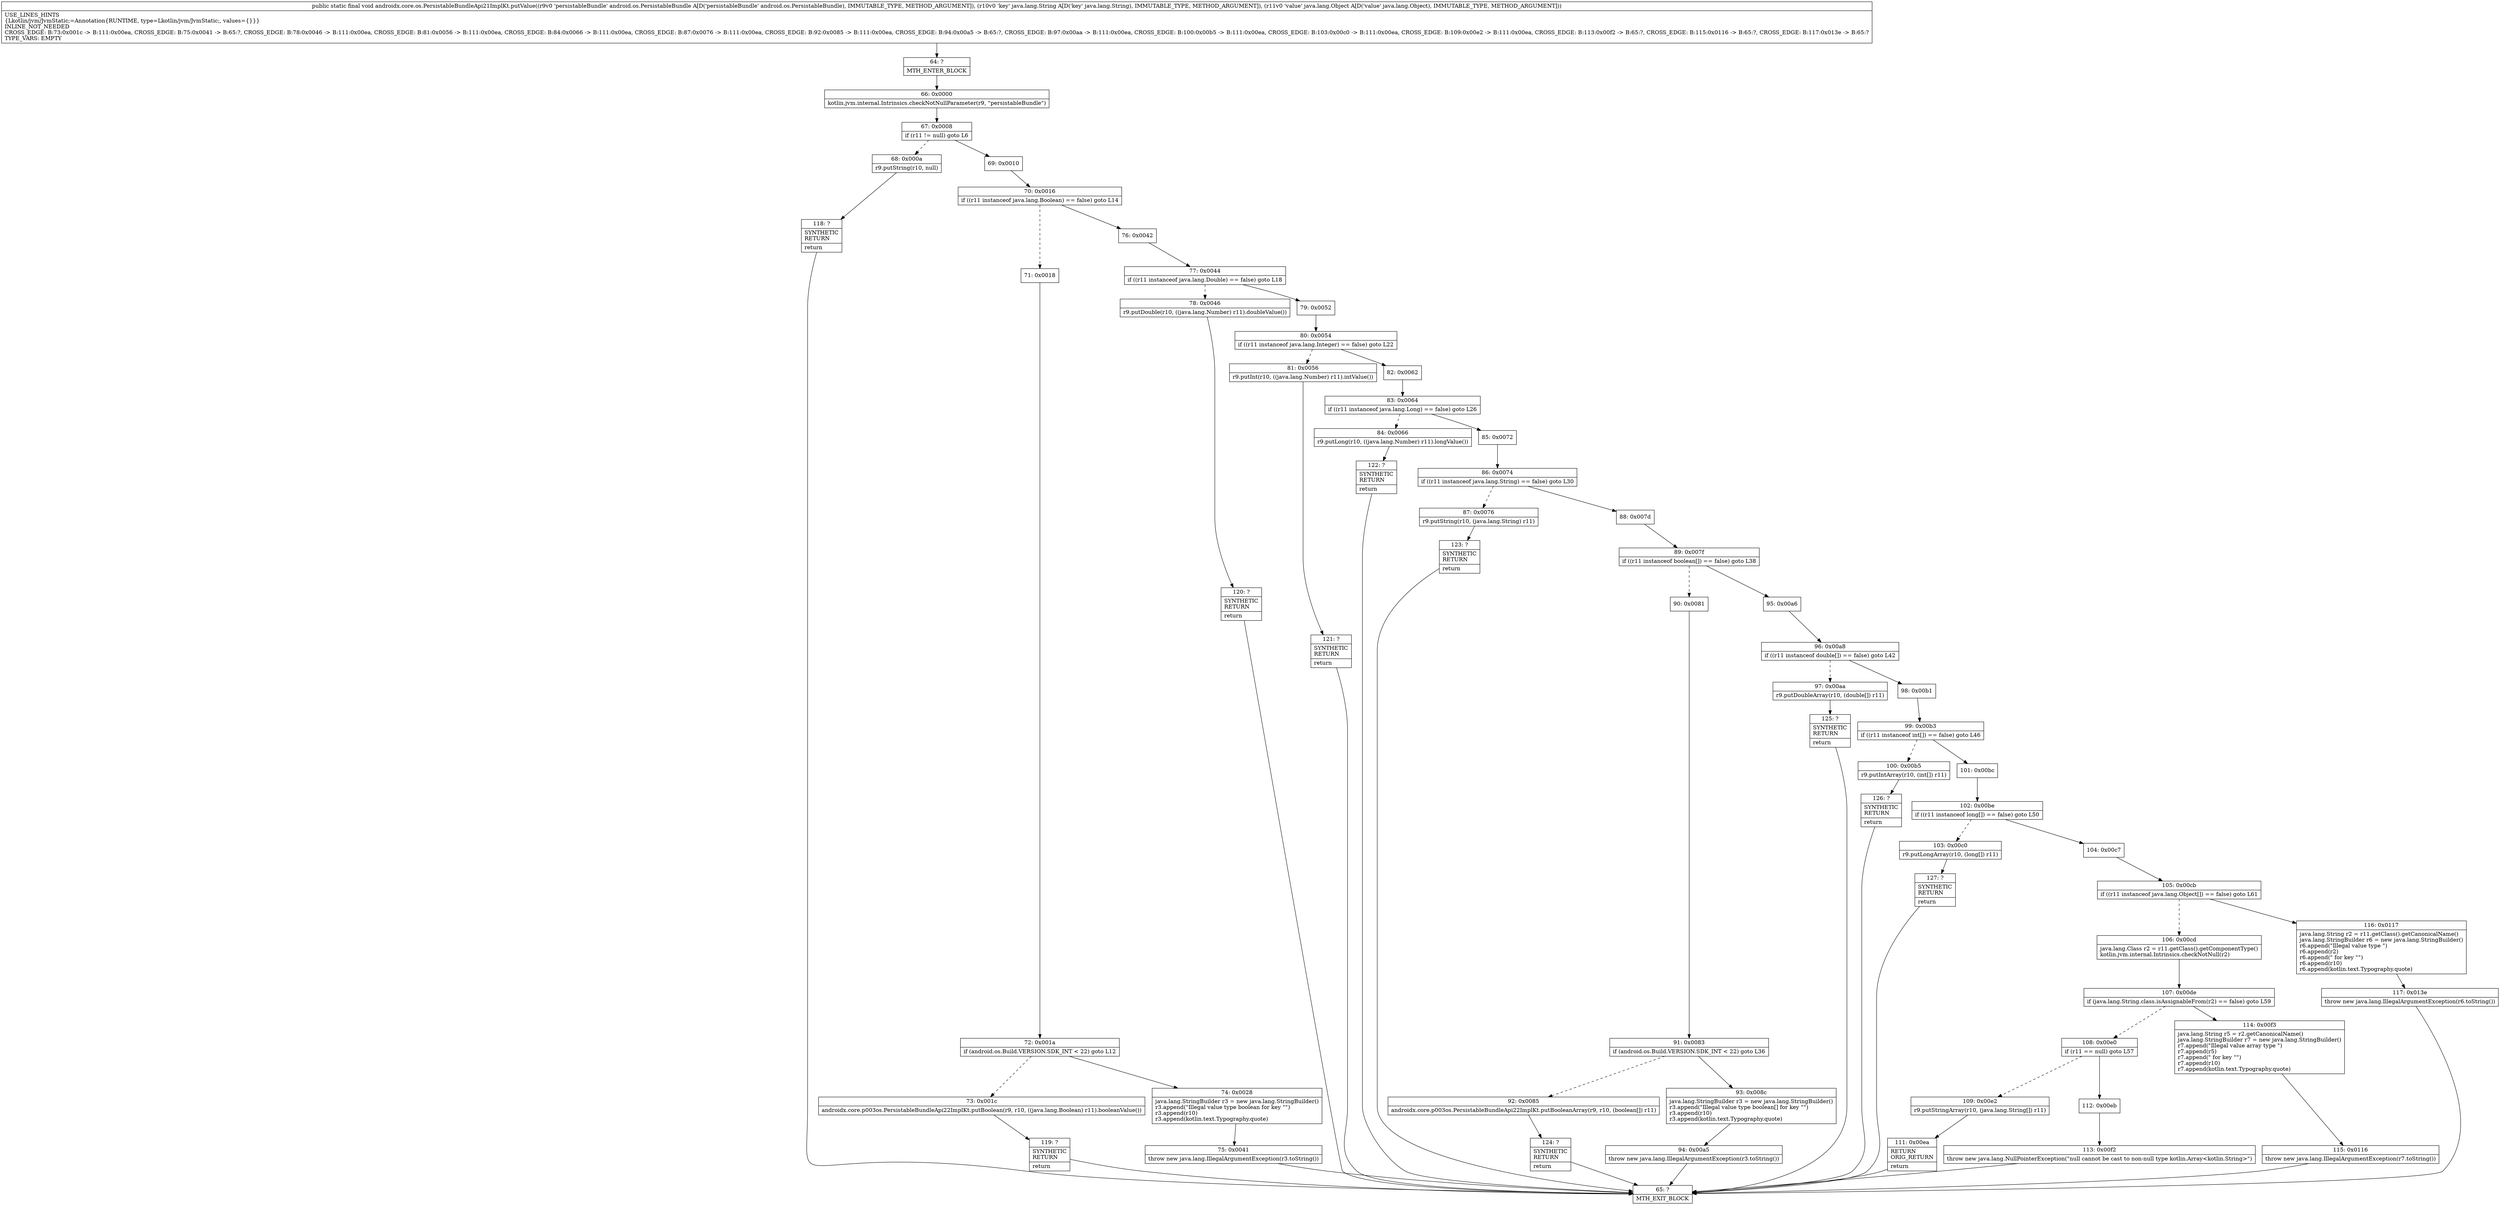 digraph "CFG forandroidx.core.os.PersistableBundleApi21ImplKt.putValue(Landroid\/os\/PersistableBundle;Ljava\/lang\/String;Ljava\/lang\/Object;)V" {
Node_64 [shape=record,label="{64\:\ ?|MTH_ENTER_BLOCK\l}"];
Node_66 [shape=record,label="{66\:\ 0x0000|kotlin.jvm.internal.Intrinsics.checkNotNullParameter(r9, \"persistableBundle\")\l}"];
Node_67 [shape=record,label="{67\:\ 0x0008|if (r11 != null) goto L6\l}"];
Node_68 [shape=record,label="{68\:\ 0x000a|r9.putString(r10, null)\l}"];
Node_118 [shape=record,label="{118\:\ ?|SYNTHETIC\lRETURN\l|return\l}"];
Node_65 [shape=record,label="{65\:\ ?|MTH_EXIT_BLOCK\l}"];
Node_69 [shape=record,label="{69\:\ 0x0010}"];
Node_70 [shape=record,label="{70\:\ 0x0016|if ((r11 instanceof java.lang.Boolean) == false) goto L14\l}"];
Node_71 [shape=record,label="{71\:\ 0x0018}"];
Node_72 [shape=record,label="{72\:\ 0x001a|if (android.os.Build.VERSION.SDK_INT \< 22) goto L12\l}"];
Node_73 [shape=record,label="{73\:\ 0x001c|androidx.core.p003os.PersistableBundleApi22ImplKt.putBoolean(r9, r10, ((java.lang.Boolean) r11).booleanValue())\l}"];
Node_119 [shape=record,label="{119\:\ ?|SYNTHETIC\lRETURN\l|return\l}"];
Node_74 [shape=record,label="{74\:\ 0x0028|java.lang.StringBuilder r3 = new java.lang.StringBuilder()\lr3.append(\"Illegal value type boolean for key \"\")\lr3.append(r10)\lr3.append(kotlin.text.Typography.quote)\l}"];
Node_75 [shape=record,label="{75\:\ 0x0041|throw new java.lang.IllegalArgumentException(r3.toString())\l}"];
Node_76 [shape=record,label="{76\:\ 0x0042}"];
Node_77 [shape=record,label="{77\:\ 0x0044|if ((r11 instanceof java.lang.Double) == false) goto L18\l}"];
Node_78 [shape=record,label="{78\:\ 0x0046|r9.putDouble(r10, ((java.lang.Number) r11).doubleValue())\l}"];
Node_120 [shape=record,label="{120\:\ ?|SYNTHETIC\lRETURN\l|return\l}"];
Node_79 [shape=record,label="{79\:\ 0x0052}"];
Node_80 [shape=record,label="{80\:\ 0x0054|if ((r11 instanceof java.lang.Integer) == false) goto L22\l}"];
Node_81 [shape=record,label="{81\:\ 0x0056|r9.putInt(r10, ((java.lang.Number) r11).intValue())\l}"];
Node_121 [shape=record,label="{121\:\ ?|SYNTHETIC\lRETURN\l|return\l}"];
Node_82 [shape=record,label="{82\:\ 0x0062}"];
Node_83 [shape=record,label="{83\:\ 0x0064|if ((r11 instanceof java.lang.Long) == false) goto L26\l}"];
Node_84 [shape=record,label="{84\:\ 0x0066|r9.putLong(r10, ((java.lang.Number) r11).longValue())\l}"];
Node_122 [shape=record,label="{122\:\ ?|SYNTHETIC\lRETURN\l|return\l}"];
Node_85 [shape=record,label="{85\:\ 0x0072}"];
Node_86 [shape=record,label="{86\:\ 0x0074|if ((r11 instanceof java.lang.String) == false) goto L30\l}"];
Node_87 [shape=record,label="{87\:\ 0x0076|r9.putString(r10, (java.lang.String) r11)\l}"];
Node_123 [shape=record,label="{123\:\ ?|SYNTHETIC\lRETURN\l|return\l}"];
Node_88 [shape=record,label="{88\:\ 0x007d}"];
Node_89 [shape=record,label="{89\:\ 0x007f|if ((r11 instanceof boolean[]) == false) goto L38\l}"];
Node_90 [shape=record,label="{90\:\ 0x0081}"];
Node_91 [shape=record,label="{91\:\ 0x0083|if (android.os.Build.VERSION.SDK_INT \< 22) goto L36\l}"];
Node_92 [shape=record,label="{92\:\ 0x0085|androidx.core.p003os.PersistableBundleApi22ImplKt.putBooleanArray(r9, r10, (boolean[]) r11)\l}"];
Node_124 [shape=record,label="{124\:\ ?|SYNTHETIC\lRETURN\l|return\l}"];
Node_93 [shape=record,label="{93\:\ 0x008c|java.lang.StringBuilder r3 = new java.lang.StringBuilder()\lr3.append(\"Illegal value type boolean[] for key \"\")\lr3.append(r10)\lr3.append(kotlin.text.Typography.quote)\l}"];
Node_94 [shape=record,label="{94\:\ 0x00a5|throw new java.lang.IllegalArgumentException(r3.toString())\l}"];
Node_95 [shape=record,label="{95\:\ 0x00a6}"];
Node_96 [shape=record,label="{96\:\ 0x00a8|if ((r11 instanceof double[]) == false) goto L42\l}"];
Node_97 [shape=record,label="{97\:\ 0x00aa|r9.putDoubleArray(r10, (double[]) r11)\l}"];
Node_125 [shape=record,label="{125\:\ ?|SYNTHETIC\lRETURN\l|return\l}"];
Node_98 [shape=record,label="{98\:\ 0x00b1}"];
Node_99 [shape=record,label="{99\:\ 0x00b3|if ((r11 instanceof int[]) == false) goto L46\l}"];
Node_100 [shape=record,label="{100\:\ 0x00b5|r9.putIntArray(r10, (int[]) r11)\l}"];
Node_126 [shape=record,label="{126\:\ ?|SYNTHETIC\lRETURN\l|return\l}"];
Node_101 [shape=record,label="{101\:\ 0x00bc}"];
Node_102 [shape=record,label="{102\:\ 0x00be|if ((r11 instanceof long[]) == false) goto L50\l}"];
Node_103 [shape=record,label="{103\:\ 0x00c0|r9.putLongArray(r10, (long[]) r11)\l}"];
Node_127 [shape=record,label="{127\:\ ?|SYNTHETIC\lRETURN\l|return\l}"];
Node_104 [shape=record,label="{104\:\ 0x00c7}"];
Node_105 [shape=record,label="{105\:\ 0x00cb|if ((r11 instanceof java.lang.Object[]) == false) goto L61\l}"];
Node_106 [shape=record,label="{106\:\ 0x00cd|java.lang.Class r2 = r11.getClass().getComponentType()\lkotlin.jvm.internal.Intrinsics.checkNotNull(r2)\l}"];
Node_107 [shape=record,label="{107\:\ 0x00de|if (java.lang.String.class.isAssignableFrom(r2) == false) goto L59\l}"];
Node_108 [shape=record,label="{108\:\ 0x00e0|if (r11 == null) goto L57\l}"];
Node_109 [shape=record,label="{109\:\ 0x00e2|r9.putStringArray(r10, (java.lang.String[]) r11)\l}"];
Node_111 [shape=record,label="{111\:\ 0x00ea|RETURN\lORIG_RETURN\l|return\l}"];
Node_112 [shape=record,label="{112\:\ 0x00eb}"];
Node_113 [shape=record,label="{113\:\ 0x00f2|throw new java.lang.NullPointerException(\"null cannot be cast to non\-null type kotlin.Array\<kotlin.String\>\")\l}"];
Node_114 [shape=record,label="{114\:\ 0x00f3|java.lang.String r5 = r2.getCanonicalName()\ljava.lang.StringBuilder r7 = new java.lang.StringBuilder()\lr7.append(\"Illegal value array type \")\lr7.append(r5)\lr7.append(\" for key \"\")\lr7.append(r10)\lr7.append(kotlin.text.Typography.quote)\l}"];
Node_115 [shape=record,label="{115\:\ 0x0116|throw new java.lang.IllegalArgumentException(r7.toString())\l}"];
Node_116 [shape=record,label="{116\:\ 0x0117|java.lang.String r2 = r11.getClass().getCanonicalName()\ljava.lang.StringBuilder r6 = new java.lang.StringBuilder()\lr6.append(\"Illegal value type \")\lr6.append(r2)\lr6.append(\" for key \"\")\lr6.append(r10)\lr6.append(kotlin.text.Typography.quote)\l}"];
Node_117 [shape=record,label="{117\:\ 0x013e|throw new java.lang.IllegalArgumentException(r6.toString())\l}"];
MethodNode[shape=record,label="{public static final void androidx.core.os.PersistableBundleApi21ImplKt.putValue((r9v0 'persistableBundle' android.os.PersistableBundle A[D('persistableBundle' android.os.PersistableBundle), IMMUTABLE_TYPE, METHOD_ARGUMENT]), (r10v0 'key' java.lang.String A[D('key' java.lang.String), IMMUTABLE_TYPE, METHOD_ARGUMENT]), (r11v0 'value' java.lang.Object A[D('value' java.lang.Object), IMMUTABLE_TYPE, METHOD_ARGUMENT]))  | USE_LINES_HINTS\l\{Lkotlin\/jvm\/JvmStatic;=Annotation\{RUNTIME, type=Lkotlin\/jvm\/JvmStatic;, values=\{\}\}\}\lINLINE_NOT_NEEDED\lCROSS_EDGE: B:73:0x001c \-\> B:111:0x00ea, CROSS_EDGE: B:75:0x0041 \-\> B:65:?, CROSS_EDGE: B:78:0x0046 \-\> B:111:0x00ea, CROSS_EDGE: B:81:0x0056 \-\> B:111:0x00ea, CROSS_EDGE: B:84:0x0066 \-\> B:111:0x00ea, CROSS_EDGE: B:87:0x0076 \-\> B:111:0x00ea, CROSS_EDGE: B:92:0x0085 \-\> B:111:0x00ea, CROSS_EDGE: B:94:0x00a5 \-\> B:65:?, CROSS_EDGE: B:97:0x00aa \-\> B:111:0x00ea, CROSS_EDGE: B:100:0x00b5 \-\> B:111:0x00ea, CROSS_EDGE: B:103:0x00c0 \-\> B:111:0x00ea, CROSS_EDGE: B:109:0x00e2 \-\> B:111:0x00ea, CROSS_EDGE: B:113:0x00f2 \-\> B:65:?, CROSS_EDGE: B:115:0x0116 \-\> B:65:?, CROSS_EDGE: B:117:0x013e \-\> B:65:?\lTYPE_VARS: EMPTY\l}"];
MethodNode -> Node_64;Node_64 -> Node_66;
Node_66 -> Node_67;
Node_67 -> Node_68[style=dashed];
Node_67 -> Node_69;
Node_68 -> Node_118;
Node_118 -> Node_65;
Node_69 -> Node_70;
Node_70 -> Node_71[style=dashed];
Node_70 -> Node_76;
Node_71 -> Node_72;
Node_72 -> Node_73[style=dashed];
Node_72 -> Node_74;
Node_73 -> Node_119;
Node_119 -> Node_65;
Node_74 -> Node_75;
Node_75 -> Node_65;
Node_76 -> Node_77;
Node_77 -> Node_78[style=dashed];
Node_77 -> Node_79;
Node_78 -> Node_120;
Node_120 -> Node_65;
Node_79 -> Node_80;
Node_80 -> Node_81[style=dashed];
Node_80 -> Node_82;
Node_81 -> Node_121;
Node_121 -> Node_65;
Node_82 -> Node_83;
Node_83 -> Node_84[style=dashed];
Node_83 -> Node_85;
Node_84 -> Node_122;
Node_122 -> Node_65;
Node_85 -> Node_86;
Node_86 -> Node_87[style=dashed];
Node_86 -> Node_88;
Node_87 -> Node_123;
Node_123 -> Node_65;
Node_88 -> Node_89;
Node_89 -> Node_90[style=dashed];
Node_89 -> Node_95;
Node_90 -> Node_91;
Node_91 -> Node_92[style=dashed];
Node_91 -> Node_93;
Node_92 -> Node_124;
Node_124 -> Node_65;
Node_93 -> Node_94;
Node_94 -> Node_65;
Node_95 -> Node_96;
Node_96 -> Node_97[style=dashed];
Node_96 -> Node_98;
Node_97 -> Node_125;
Node_125 -> Node_65;
Node_98 -> Node_99;
Node_99 -> Node_100[style=dashed];
Node_99 -> Node_101;
Node_100 -> Node_126;
Node_126 -> Node_65;
Node_101 -> Node_102;
Node_102 -> Node_103[style=dashed];
Node_102 -> Node_104;
Node_103 -> Node_127;
Node_127 -> Node_65;
Node_104 -> Node_105;
Node_105 -> Node_106[style=dashed];
Node_105 -> Node_116;
Node_106 -> Node_107;
Node_107 -> Node_108[style=dashed];
Node_107 -> Node_114;
Node_108 -> Node_109[style=dashed];
Node_108 -> Node_112;
Node_109 -> Node_111;
Node_111 -> Node_65;
Node_112 -> Node_113;
Node_113 -> Node_65;
Node_114 -> Node_115;
Node_115 -> Node_65;
Node_116 -> Node_117;
Node_117 -> Node_65;
}

